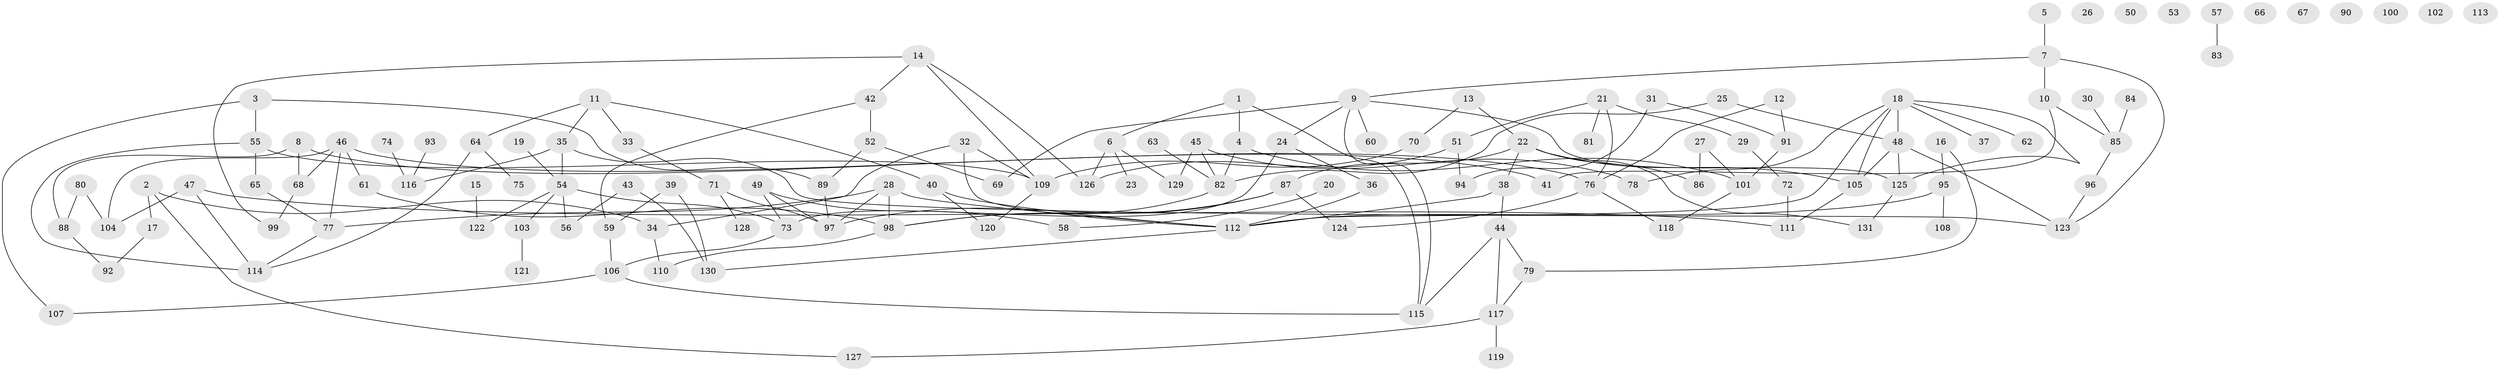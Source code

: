 // Generated by graph-tools (version 1.1) at 2025/40/03/09/25 04:40:45]
// undirected, 131 vertices, 170 edges
graph export_dot {
graph [start="1"]
  node [color=gray90,style=filled];
  1;
  2;
  3;
  4;
  5;
  6;
  7;
  8;
  9;
  10;
  11;
  12;
  13;
  14;
  15;
  16;
  17;
  18;
  19;
  20;
  21;
  22;
  23;
  24;
  25;
  26;
  27;
  28;
  29;
  30;
  31;
  32;
  33;
  34;
  35;
  36;
  37;
  38;
  39;
  40;
  41;
  42;
  43;
  44;
  45;
  46;
  47;
  48;
  49;
  50;
  51;
  52;
  53;
  54;
  55;
  56;
  57;
  58;
  59;
  60;
  61;
  62;
  63;
  64;
  65;
  66;
  67;
  68;
  69;
  70;
  71;
  72;
  73;
  74;
  75;
  76;
  77;
  78;
  79;
  80;
  81;
  82;
  83;
  84;
  85;
  86;
  87;
  88;
  89;
  90;
  91;
  92;
  93;
  94;
  95;
  96;
  97;
  98;
  99;
  100;
  101;
  102;
  103;
  104;
  105;
  106;
  107;
  108;
  109;
  110;
  111;
  112;
  113;
  114;
  115;
  116;
  117;
  118;
  119;
  120;
  121;
  122;
  123;
  124;
  125;
  126;
  127;
  128;
  129;
  130;
  131;
  1 -- 4;
  1 -- 6;
  1 -- 115;
  2 -- 17;
  2 -- 34;
  2 -- 127;
  3 -- 55;
  3 -- 89;
  3 -- 107;
  4 -- 82;
  4 -- 101;
  5 -- 7;
  6 -- 23;
  6 -- 126;
  6 -- 129;
  7 -- 9;
  7 -- 10;
  7 -- 123;
  8 -- 41;
  8 -- 68;
  8 -- 88;
  9 -- 24;
  9 -- 60;
  9 -- 69;
  9 -- 115;
  9 -- 125;
  10 -- 41;
  10 -- 85;
  11 -- 33;
  11 -- 35;
  11 -- 40;
  11 -- 64;
  12 -- 76;
  12 -- 91;
  13 -- 22;
  13 -- 70;
  14 -- 42;
  14 -- 99;
  14 -- 109;
  14 -- 126;
  15 -- 122;
  16 -- 79;
  16 -- 95;
  17 -- 92;
  18 -- 37;
  18 -- 48;
  18 -- 62;
  18 -- 78;
  18 -- 105;
  18 -- 112;
  18 -- 125;
  19 -- 54;
  20 -- 58;
  21 -- 29;
  21 -- 51;
  21 -- 76;
  21 -- 81;
  22 -- 38;
  22 -- 86;
  22 -- 87;
  22 -- 105;
  22 -- 131;
  24 -- 36;
  24 -- 73;
  25 -- 48;
  25 -- 82;
  27 -- 86;
  27 -- 101;
  28 -- 77;
  28 -- 97;
  28 -- 98;
  28 -- 112;
  29 -- 72;
  30 -- 85;
  31 -- 91;
  31 -- 94;
  32 -- 34;
  32 -- 109;
  32 -- 112;
  33 -- 71;
  34 -- 110;
  35 -- 54;
  35 -- 116;
  35 -- 123;
  36 -- 112;
  38 -- 44;
  38 -- 112;
  39 -- 59;
  39 -- 130;
  40 -- 112;
  40 -- 120;
  42 -- 52;
  42 -- 59;
  43 -- 56;
  43 -- 130;
  44 -- 79;
  44 -- 115;
  44 -- 117;
  45 -- 78;
  45 -- 82;
  45 -- 129;
  46 -- 61;
  46 -- 68;
  46 -- 76;
  46 -- 77;
  46 -- 104;
  47 -- 104;
  47 -- 111;
  47 -- 114;
  48 -- 105;
  48 -- 123;
  48 -- 125;
  49 -- 58;
  49 -- 73;
  49 -- 97;
  51 -- 94;
  51 -- 126;
  52 -- 69;
  52 -- 89;
  54 -- 56;
  54 -- 73;
  54 -- 103;
  54 -- 122;
  55 -- 65;
  55 -- 109;
  55 -- 114;
  57 -- 83;
  59 -- 106;
  61 -- 98;
  63 -- 82;
  64 -- 75;
  64 -- 114;
  65 -- 77;
  68 -- 99;
  70 -- 109;
  71 -- 97;
  71 -- 128;
  72 -- 111;
  73 -- 106;
  74 -- 116;
  76 -- 118;
  76 -- 124;
  77 -- 114;
  79 -- 117;
  80 -- 88;
  80 -- 104;
  82 -- 98;
  84 -- 85;
  85 -- 96;
  87 -- 97;
  87 -- 98;
  87 -- 124;
  88 -- 92;
  89 -- 97;
  91 -- 101;
  93 -- 116;
  95 -- 108;
  95 -- 112;
  96 -- 123;
  98 -- 110;
  101 -- 118;
  103 -- 121;
  105 -- 111;
  106 -- 107;
  106 -- 115;
  109 -- 120;
  112 -- 130;
  117 -- 119;
  117 -- 127;
  125 -- 131;
}
